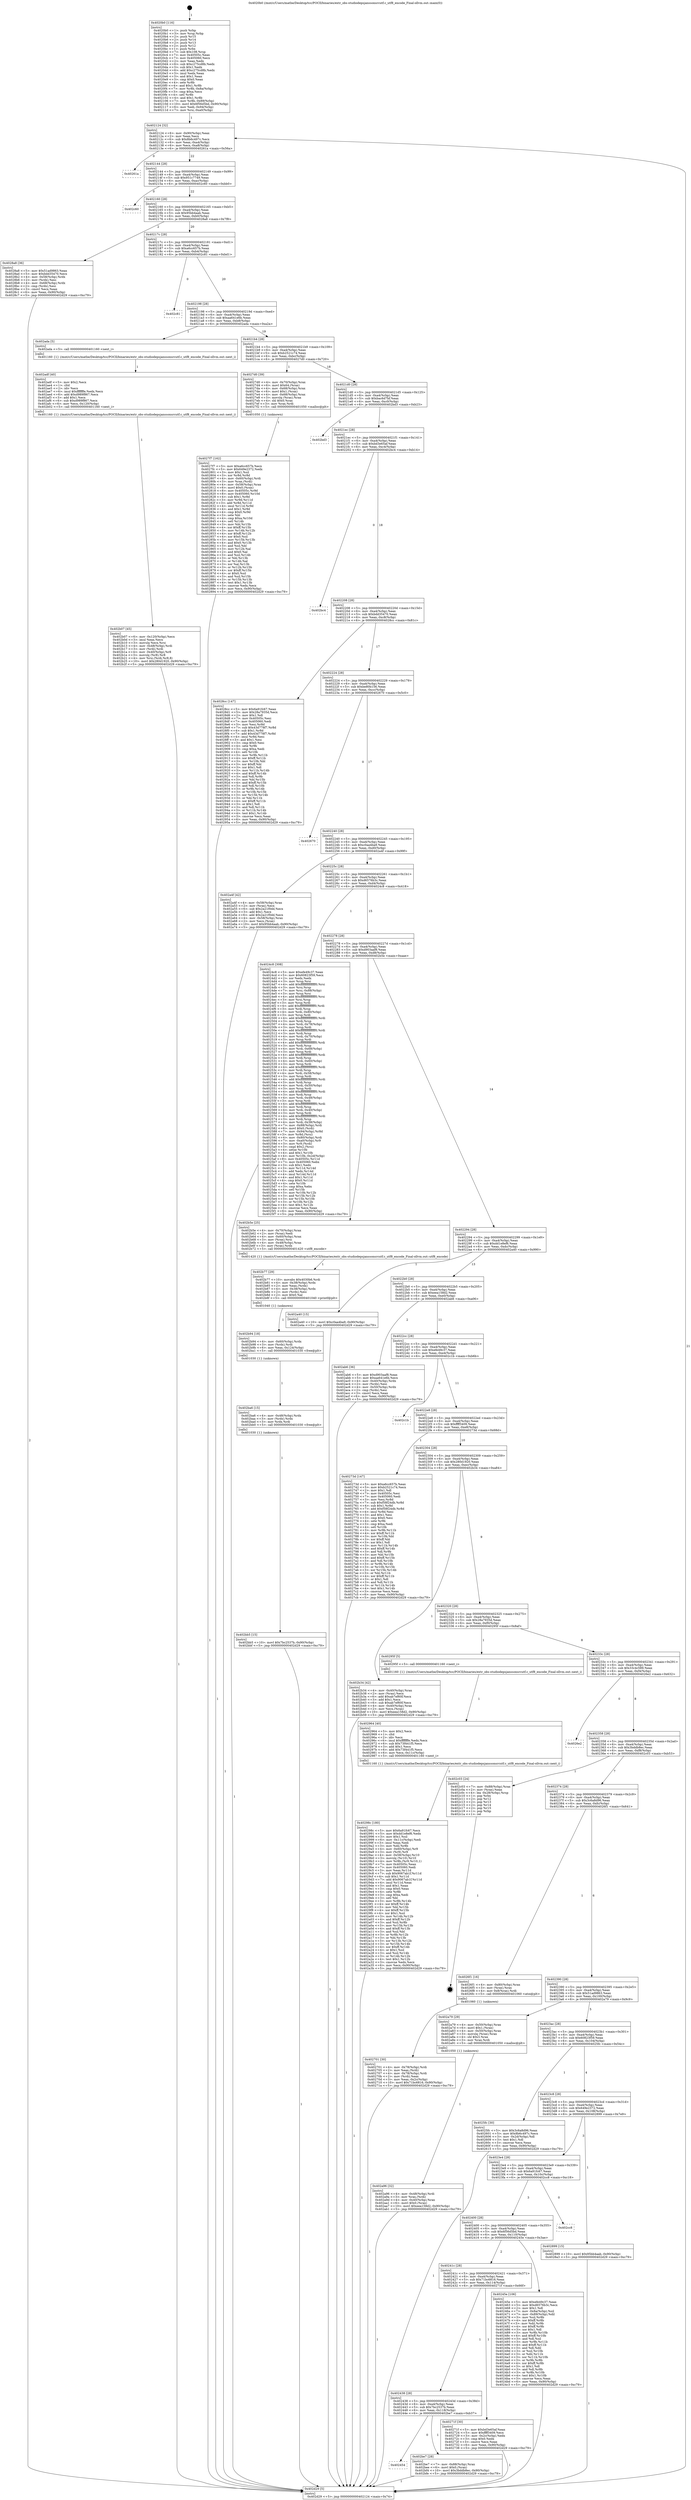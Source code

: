 digraph "0x4020b0" {
  label = "0x4020b0 (/mnt/c/Users/mathe/Desktop/tcc/POCII/binaries/extr_obs-studiodepsjanssonsrcutf.c_utf8_encode_Final-ollvm.out::main(0))"
  labelloc = "t"
  node[shape=record]

  Entry [label="",width=0.3,height=0.3,shape=circle,fillcolor=black,style=filled]
  "0x402124" [label="{
     0x402124 [32]\l
     | [instrs]\l
     &nbsp;&nbsp;0x402124 \<+6\>: mov -0x90(%rbp),%eax\l
     &nbsp;&nbsp;0x40212a \<+2\>: mov %eax,%ecx\l
     &nbsp;&nbsp;0x40212c \<+6\>: sub $0x8b6c497c,%ecx\l
     &nbsp;&nbsp;0x402132 \<+6\>: mov %eax,-0xa4(%rbp)\l
     &nbsp;&nbsp;0x402138 \<+6\>: mov %ecx,-0xa8(%rbp)\l
     &nbsp;&nbsp;0x40213e \<+6\>: je 000000000040261a \<main+0x56a\>\l
  }"]
  "0x40261a" [label="{
     0x40261a\l
  }", style=dashed]
  "0x402144" [label="{
     0x402144 [28]\l
     | [instrs]\l
     &nbsp;&nbsp;0x402144 \<+5\>: jmp 0000000000402149 \<main+0x99\>\l
     &nbsp;&nbsp;0x402149 \<+6\>: mov -0xa4(%rbp),%eax\l
     &nbsp;&nbsp;0x40214f \<+5\>: sub $0x951c7749,%eax\l
     &nbsp;&nbsp;0x402154 \<+6\>: mov %eax,-0xac(%rbp)\l
     &nbsp;&nbsp;0x40215a \<+6\>: je 0000000000402c60 \<main+0xbb0\>\l
  }"]
  Exit [label="",width=0.3,height=0.3,shape=circle,fillcolor=black,style=filled,peripheries=2]
  "0x402c60" [label="{
     0x402c60\l
  }", style=dashed]
  "0x402160" [label="{
     0x402160 [28]\l
     | [instrs]\l
     &nbsp;&nbsp;0x402160 \<+5\>: jmp 0000000000402165 \<main+0xb5\>\l
     &nbsp;&nbsp;0x402165 \<+6\>: mov -0xa4(%rbp),%eax\l
     &nbsp;&nbsp;0x40216b \<+5\>: sub $0x95bb4aab,%eax\l
     &nbsp;&nbsp;0x402170 \<+6\>: mov %eax,-0xb0(%rbp)\l
     &nbsp;&nbsp;0x402176 \<+6\>: je 00000000004028a8 \<main+0x7f8\>\l
  }"]
  "0x402454" [label="{
     0x402454\l
  }", style=dashed]
  "0x4028a8" [label="{
     0x4028a8 [36]\l
     | [instrs]\l
     &nbsp;&nbsp;0x4028a8 \<+5\>: mov $0x51ad9863,%eax\l
     &nbsp;&nbsp;0x4028ad \<+5\>: mov $0xbdd35470,%ecx\l
     &nbsp;&nbsp;0x4028b2 \<+4\>: mov -0x58(%rbp),%rdx\l
     &nbsp;&nbsp;0x4028b6 \<+2\>: mov (%rdx),%esi\l
     &nbsp;&nbsp;0x4028b8 \<+4\>: mov -0x68(%rbp),%rdx\l
     &nbsp;&nbsp;0x4028bc \<+2\>: cmp (%rdx),%esi\l
     &nbsp;&nbsp;0x4028be \<+3\>: cmovl %ecx,%eax\l
     &nbsp;&nbsp;0x4028c1 \<+6\>: mov %eax,-0x90(%rbp)\l
     &nbsp;&nbsp;0x4028c7 \<+5\>: jmp 0000000000402d29 \<main+0xc79\>\l
  }"]
  "0x40217c" [label="{
     0x40217c [28]\l
     | [instrs]\l
     &nbsp;&nbsp;0x40217c \<+5\>: jmp 0000000000402181 \<main+0xd1\>\l
     &nbsp;&nbsp;0x402181 \<+6\>: mov -0xa4(%rbp),%eax\l
     &nbsp;&nbsp;0x402187 \<+5\>: sub $0xa6cc657b,%eax\l
     &nbsp;&nbsp;0x40218c \<+6\>: mov %eax,-0xb4(%rbp)\l
     &nbsp;&nbsp;0x402192 \<+6\>: je 0000000000402c81 \<main+0xbd1\>\l
  }"]
  "0x402be7" [label="{
     0x402be7 [28]\l
     | [instrs]\l
     &nbsp;&nbsp;0x402be7 \<+7\>: mov -0x88(%rbp),%rax\l
     &nbsp;&nbsp;0x402bee \<+6\>: movl $0x0,(%rax)\l
     &nbsp;&nbsp;0x402bf4 \<+10\>: movl $0x3bddb8ec,-0x90(%rbp)\l
     &nbsp;&nbsp;0x402bfe \<+5\>: jmp 0000000000402d29 \<main+0xc79\>\l
  }"]
  "0x402c81" [label="{
     0x402c81\l
  }", style=dashed]
  "0x402198" [label="{
     0x402198 [28]\l
     | [instrs]\l
     &nbsp;&nbsp;0x402198 \<+5\>: jmp 000000000040219d \<main+0xed\>\l
     &nbsp;&nbsp;0x40219d \<+6\>: mov -0xa4(%rbp),%eax\l
     &nbsp;&nbsp;0x4021a3 \<+5\>: sub $0xaa641e6b,%eax\l
     &nbsp;&nbsp;0x4021a8 \<+6\>: mov %eax,-0xb8(%rbp)\l
     &nbsp;&nbsp;0x4021ae \<+6\>: je 0000000000402ada \<main+0xa2a\>\l
  }"]
  "0x402bb5" [label="{
     0x402bb5 [15]\l
     | [instrs]\l
     &nbsp;&nbsp;0x402bb5 \<+10\>: movl $0x7bc2537b,-0x90(%rbp)\l
     &nbsp;&nbsp;0x402bbf \<+5\>: jmp 0000000000402d29 \<main+0xc79\>\l
  }"]
  "0x402ada" [label="{
     0x402ada [5]\l
     | [instrs]\l
     &nbsp;&nbsp;0x402ada \<+5\>: call 0000000000401160 \<next_i\>\l
     | [calls]\l
     &nbsp;&nbsp;0x401160 \{1\} (/mnt/c/Users/mathe/Desktop/tcc/POCII/binaries/extr_obs-studiodepsjanssonsrcutf.c_utf8_encode_Final-ollvm.out::next_i)\l
  }"]
  "0x4021b4" [label="{
     0x4021b4 [28]\l
     | [instrs]\l
     &nbsp;&nbsp;0x4021b4 \<+5\>: jmp 00000000004021b9 \<main+0x109\>\l
     &nbsp;&nbsp;0x4021b9 \<+6\>: mov -0xa4(%rbp),%eax\l
     &nbsp;&nbsp;0x4021bf \<+5\>: sub $0xb2521c74,%eax\l
     &nbsp;&nbsp;0x4021c4 \<+6\>: mov %eax,-0xbc(%rbp)\l
     &nbsp;&nbsp;0x4021ca \<+6\>: je 00000000004027d0 \<main+0x720\>\l
  }"]
  "0x402ba6" [label="{
     0x402ba6 [15]\l
     | [instrs]\l
     &nbsp;&nbsp;0x402ba6 \<+4\>: mov -0x48(%rbp),%rdx\l
     &nbsp;&nbsp;0x402baa \<+3\>: mov (%rdx),%rdx\l
     &nbsp;&nbsp;0x402bad \<+3\>: mov %rdx,%rdi\l
     &nbsp;&nbsp;0x402bb0 \<+5\>: call 0000000000401030 \<free@plt\>\l
     | [calls]\l
     &nbsp;&nbsp;0x401030 \{1\} (unknown)\l
  }"]
  "0x4027d0" [label="{
     0x4027d0 [39]\l
     | [instrs]\l
     &nbsp;&nbsp;0x4027d0 \<+4\>: mov -0x70(%rbp),%rax\l
     &nbsp;&nbsp;0x4027d4 \<+6\>: movl $0x64,(%rax)\l
     &nbsp;&nbsp;0x4027da \<+4\>: mov -0x68(%rbp),%rax\l
     &nbsp;&nbsp;0x4027de \<+6\>: movl $0x1,(%rax)\l
     &nbsp;&nbsp;0x4027e4 \<+4\>: mov -0x68(%rbp),%rax\l
     &nbsp;&nbsp;0x4027e8 \<+3\>: movslq (%rax),%rax\l
     &nbsp;&nbsp;0x4027eb \<+4\>: shl $0x0,%rax\l
     &nbsp;&nbsp;0x4027ef \<+3\>: mov %rax,%rdi\l
     &nbsp;&nbsp;0x4027f2 \<+5\>: call 0000000000401050 \<malloc@plt\>\l
     | [calls]\l
     &nbsp;&nbsp;0x401050 \{1\} (unknown)\l
  }"]
  "0x4021d0" [label="{
     0x4021d0 [28]\l
     | [instrs]\l
     &nbsp;&nbsp;0x4021d0 \<+5\>: jmp 00000000004021d5 \<main+0x125\>\l
     &nbsp;&nbsp;0x4021d5 \<+6\>: mov -0xa4(%rbp),%eax\l
     &nbsp;&nbsp;0x4021db \<+5\>: sub $0xbac6d7bf,%eax\l
     &nbsp;&nbsp;0x4021e0 \<+6\>: mov %eax,-0xc0(%rbp)\l
     &nbsp;&nbsp;0x4021e6 \<+6\>: je 0000000000402bd3 \<main+0xb23\>\l
  }"]
  "0x402b94" [label="{
     0x402b94 [18]\l
     | [instrs]\l
     &nbsp;&nbsp;0x402b94 \<+4\>: mov -0x60(%rbp),%rdx\l
     &nbsp;&nbsp;0x402b98 \<+3\>: mov (%rdx),%rdi\l
     &nbsp;&nbsp;0x402b9b \<+6\>: mov %eax,-0x124(%rbp)\l
     &nbsp;&nbsp;0x402ba1 \<+5\>: call 0000000000401030 \<free@plt\>\l
     | [calls]\l
     &nbsp;&nbsp;0x401030 \{1\} (unknown)\l
  }"]
  "0x402bd3" [label="{
     0x402bd3\l
  }", style=dashed]
  "0x4021ec" [label="{
     0x4021ec [28]\l
     | [instrs]\l
     &nbsp;&nbsp;0x4021ec \<+5\>: jmp 00000000004021f1 \<main+0x141\>\l
     &nbsp;&nbsp;0x4021f1 \<+6\>: mov -0xa4(%rbp),%eax\l
     &nbsp;&nbsp;0x4021f7 \<+5\>: sub $0xbd3e65af,%eax\l
     &nbsp;&nbsp;0x4021fc \<+6\>: mov %eax,-0xc4(%rbp)\l
     &nbsp;&nbsp;0x402202 \<+6\>: je 0000000000402bc4 \<main+0xb14\>\l
  }"]
  "0x402b77" [label="{
     0x402b77 [29]\l
     | [instrs]\l
     &nbsp;&nbsp;0x402b77 \<+10\>: movabs $0x4030b6,%rdi\l
     &nbsp;&nbsp;0x402b81 \<+4\>: mov -0x38(%rbp),%rdx\l
     &nbsp;&nbsp;0x402b85 \<+2\>: mov %eax,(%rdx)\l
     &nbsp;&nbsp;0x402b87 \<+4\>: mov -0x38(%rbp),%rdx\l
     &nbsp;&nbsp;0x402b8b \<+2\>: mov (%rdx),%esi\l
     &nbsp;&nbsp;0x402b8d \<+2\>: mov $0x0,%al\l
     &nbsp;&nbsp;0x402b8f \<+5\>: call 0000000000401040 \<printf@plt\>\l
     | [calls]\l
     &nbsp;&nbsp;0x401040 \{1\} (unknown)\l
  }"]
  "0x402bc4" [label="{
     0x402bc4\l
  }", style=dashed]
  "0x402208" [label="{
     0x402208 [28]\l
     | [instrs]\l
     &nbsp;&nbsp;0x402208 \<+5\>: jmp 000000000040220d \<main+0x15d\>\l
     &nbsp;&nbsp;0x40220d \<+6\>: mov -0xa4(%rbp),%eax\l
     &nbsp;&nbsp;0x402213 \<+5\>: sub $0xbdd35470,%eax\l
     &nbsp;&nbsp;0x402218 \<+6\>: mov %eax,-0xc8(%rbp)\l
     &nbsp;&nbsp;0x40221e \<+6\>: je 00000000004028cc \<main+0x81c\>\l
  }"]
  "0x402b07" [label="{
     0x402b07 [45]\l
     | [instrs]\l
     &nbsp;&nbsp;0x402b07 \<+6\>: mov -0x120(%rbp),%ecx\l
     &nbsp;&nbsp;0x402b0d \<+3\>: imul %eax,%ecx\l
     &nbsp;&nbsp;0x402b10 \<+3\>: movslq %ecx,%rsi\l
     &nbsp;&nbsp;0x402b13 \<+4\>: mov -0x48(%rbp),%rdi\l
     &nbsp;&nbsp;0x402b17 \<+3\>: mov (%rdi),%rdi\l
     &nbsp;&nbsp;0x402b1a \<+4\>: mov -0x40(%rbp),%r8\l
     &nbsp;&nbsp;0x402b1e \<+3\>: movslq (%r8),%r8\l
     &nbsp;&nbsp;0x402b21 \<+4\>: mov %rsi,(%rdi,%r8,8)\l
     &nbsp;&nbsp;0x402b25 \<+10\>: movl $0x280d1920,-0x90(%rbp)\l
     &nbsp;&nbsp;0x402b2f \<+5\>: jmp 0000000000402d29 \<main+0xc79\>\l
  }"]
  "0x4028cc" [label="{
     0x4028cc [147]\l
     | [instrs]\l
     &nbsp;&nbsp;0x4028cc \<+5\>: mov $0x6a91fc67,%eax\l
     &nbsp;&nbsp;0x4028d1 \<+5\>: mov $0x28a7935d,%ecx\l
     &nbsp;&nbsp;0x4028d6 \<+2\>: mov $0x1,%dl\l
     &nbsp;&nbsp;0x4028d8 \<+7\>: mov 0x40505c,%esi\l
     &nbsp;&nbsp;0x4028df \<+7\>: mov 0x405060,%edi\l
     &nbsp;&nbsp;0x4028e6 \<+3\>: mov %esi,%r8d\l
     &nbsp;&nbsp;0x4028e9 \<+7\>: sub $0x43d778f7,%r8d\l
     &nbsp;&nbsp;0x4028f0 \<+4\>: sub $0x1,%r8d\l
     &nbsp;&nbsp;0x4028f4 \<+7\>: add $0x43d778f7,%r8d\l
     &nbsp;&nbsp;0x4028fb \<+4\>: imul %r8d,%esi\l
     &nbsp;&nbsp;0x4028ff \<+3\>: and $0x1,%esi\l
     &nbsp;&nbsp;0x402902 \<+3\>: cmp $0x0,%esi\l
     &nbsp;&nbsp;0x402905 \<+4\>: sete %r9b\l
     &nbsp;&nbsp;0x402909 \<+3\>: cmp $0xa,%edi\l
     &nbsp;&nbsp;0x40290c \<+4\>: setl %r10b\l
     &nbsp;&nbsp;0x402910 \<+3\>: mov %r9b,%r11b\l
     &nbsp;&nbsp;0x402913 \<+4\>: xor $0xff,%r11b\l
     &nbsp;&nbsp;0x402917 \<+3\>: mov %r10b,%bl\l
     &nbsp;&nbsp;0x40291a \<+3\>: xor $0xff,%bl\l
     &nbsp;&nbsp;0x40291d \<+3\>: xor $0x1,%dl\l
     &nbsp;&nbsp;0x402920 \<+3\>: mov %r11b,%r14b\l
     &nbsp;&nbsp;0x402923 \<+4\>: and $0xff,%r14b\l
     &nbsp;&nbsp;0x402927 \<+3\>: and %dl,%r9b\l
     &nbsp;&nbsp;0x40292a \<+3\>: mov %bl,%r15b\l
     &nbsp;&nbsp;0x40292d \<+4\>: and $0xff,%r15b\l
     &nbsp;&nbsp;0x402931 \<+3\>: and %dl,%r10b\l
     &nbsp;&nbsp;0x402934 \<+3\>: or %r9b,%r14b\l
     &nbsp;&nbsp;0x402937 \<+3\>: or %r10b,%r15b\l
     &nbsp;&nbsp;0x40293a \<+3\>: xor %r15b,%r14b\l
     &nbsp;&nbsp;0x40293d \<+3\>: or %bl,%r11b\l
     &nbsp;&nbsp;0x402940 \<+4\>: xor $0xff,%r11b\l
     &nbsp;&nbsp;0x402944 \<+3\>: or $0x1,%dl\l
     &nbsp;&nbsp;0x402947 \<+3\>: and %dl,%r11b\l
     &nbsp;&nbsp;0x40294a \<+3\>: or %r11b,%r14b\l
     &nbsp;&nbsp;0x40294d \<+4\>: test $0x1,%r14b\l
     &nbsp;&nbsp;0x402951 \<+3\>: cmovne %ecx,%eax\l
     &nbsp;&nbsp;0x402954 \<+6\>: mov %eax,-0x90(%rbp)\l
     &nbsp;&nbsp;0x40295a \<+5\>: jmp 0000000000402d29 \<main+0xc79\>\l
  }"]
  "0x402224" [label="{
     0x402224 [28]\l
     | [instrs]\l
     &nbsp;&nbsp;0x402224 \<+5\>: jmp 0000000000402229 \<main+0x179\>\l
     &nbsp;&nbsp;0x402229 \<+6\>: mov -0xa4(%rbp),%eax\l
     &nbsp;&nbsp;0x40222f \<+5\>: sub $0xbe80b156,%eax\l
     &nbsp;&nbsp;0x402234 \<+6\>: mov %eax,-0xcc(%rbp)\l
     &nbsp;&nbsp;0x40223a \<+6\>: je 0000000000402670 \<main+0x5c0\>\l
  }"]
  "0x402adf" [label="{
     0x402adf [40]\l
     | [instrs]\l
     &nbsp;&nbsp;0x402adf \<+5\>: mov $0x2,%ecx\l
     &nbsp;&nbsp;0x402ae4 \<+1\>: cltd\l
     &nbsp;&nbsp;0x402ae5 \<+2\>: idiv %ecx\l
     &nbsp;&nbsp;0x402ae7 \<+6\>: imul $0xfffffffe,%edx,%ecx\l
     &nbsp;&nbsp;0x402aed \<+6\>: add $0xd989f867,%ecx\l
     &nbsp;&nbsp;0x402af3 \<+3\>: add $0x1,%ecx\l
     &nbsp;&nbsp;0x402af6 \<+6\>: sub $0xd989f867,%ecx\l
     &nbsp;&nbsp;0x402afc \<+6\>: mov %ecx,-0x120(%rbp)\l
     &nbsp;&nbsp;0x402b02 \<+5\>: call 0000000000401160 \<next_i\>\l
     | [calls]\l
     &nbsp;&nbsp;0x401160 \{1\} (/mnt/c/Users/mathe/Desktop/tcc/POCII/binaries/extr_obs-studiodepsjanssonsrcutf.c_utf8_encode_Final-ollvm.out::next_i)\l
  }"]
  "0x402670" [label="{
     0x402670\l
  }", style=dashed]
  "0x402240" [label="{
     0x402240 [28]\l
     | [instrs]\l
     &nbsp;&nbsp;0x402240 \<+5\>: jmp 0000000000402245 \<main+0x195\>\l
     &nbsp;&nbsp;0x402245 \<+6\>: mov -0xa4(%rbp),%eax\l
     &nbsp;&nbsp;0x40224b \<+5\>: sub $0xc0aa4ba9,%eax\l
     &nbsp;&nbsp;0x402250 \<+6\>: mov %eax,-0xd0(%rbp)\l
     &nbsp;&nbsp;0x402256 \<+6\>: je 0000000000402a4f \<main+0x99f\>\l
  }"]
  "0x402a96" [label="{
     0x402a96 [32]\l
     | [instrs]\l
     &nbsp;&nbsp;0x402a96 \<+4\>: mov -0x48(%rbp),%rdi\l
     &nbsp;&nbsp;0x402a9a \<+3\>: mov %rax,(%rdi)\l
     &nbsp;&nbsp;0x402a9d \<+4\>: mov -0x40(%rbp),%rax\l
     &nbsp;&nbsp;0x402aa1 \<+6\>: movl $0x0,(%rax)\l
     &nbsp;&nbsp;0x402aa7 \<+10\>: movl $0xeea158d2,-0x90(%rbp)\l
     &nbsp;&nbsp;0x402ab1 \<+5\>: jmp 0000000000402d29 \<main+0xc79\>\l
  }"]
  "0x402a4f" [label="{
     0x402a4f [42]\l
     | [instrs]\l
     &nbsp;&nbsp;0x402a4f \<+4\>: mov -0x58(%rbp),%rax\l
     &nbsp;&nbsp;0x402a53 \<+2\>: mov (%rax),%ecx\l
     &nbsp;&nbsp;0x402a55 \<+6\>: sub $0x2a21f0dd,%ecx\l
     &nbsp;&nbsp;0x402a5b \<+3\>: add $0x1,%ecx\l
     &nbsp;&nbsp;0x402a5e \<+6\>: add $0x2a21f0dd,%ecx\l
     &nbsp;&nbsp;0x402a64 \<+4\>: mov -0x58(%rbp),%rax\l
     &nbsp;&nbsp;0x402a68 \<+2\>: mov %ecx,(%rax)\l
     &nbsp;&nbsp;0x402a6a \<+10\>: movl $0x95bb4aab,-0x90(%rbp)\l
     &nbsp;&nbsp;0x402a74 \<+5\>: jmp 0000000000402d29 \<main+0xc79\>\l
  }"]
  "0x40225c" [label="{
     0x40225c [28]\l
     | [instrs]\l
     &nbsp;&nbsp;0x40225c \<+5\>: jmp 0000000000402261 \<main+0x1b1\>\l
     &nbsp;&nbsp;0x402261 \<+6\>: mov -0xa4(%rbp),%eax\l
     &nbsp;&nbsp;0x402267 \<+5\>: sub $0xd6576b3c,%eax\l
     &nbsp;&nbsp;0x40226c \<+6\>: mov %eax,-0xd4(%rbp)\l
     &nbsp;&nbsp;0x402272 \<+6\>: je 00000000004024c8 \<main+0x418\>\l
  }"]
  "0x40298c" [label="{
     0x40298c [180]\l
     | [instrs]\l
     &nbsp;&nbsp;0x40298c \<+5\>: mov $0x6a91fc67,%ecx\l
     &nbsp;&nbsp;0x402991 \<+5\>: mov $0xdd1e8ef6,%edx\l
     &nbsp;&nbsp;0x402996 \<+3\>: mov $0x1,%sil\l
     &nbsp;&nbsp;0x402999 \<+6\>: mov -0x11c(%rbp),%edi\l
     &nbsp;&nbsp;0x40299f \<+3\>: imul %eax,%edi\l
     &nbsp;&nbsp;0x4029a2 \<+3\>: mov %dil,%r8b\l
     &nbsp;&nbsp;0x4029a5 \<+4\>: mov -0x60(%rbp),%r9\l
     &nbsp;&nbsp;0x4029a9 \<+3\>: mov (%r9),%r9\l
     &nbsp;&nbsp;0x4029ac \<+4\>: mov -0x58(%rbp),%r10\l
     &nbsp;&nbsp;0x4029b0 \<+3\>: movslq (%r10),%r10\l
     &nbsp;&nbsp;0x4029b3 \<+4\>: mov %r8b,(%r9,%r10,1)\l
     &nbsp;&nbsp;0x4029b7 \<+7\>: mov 0x40505c,%eax\l
     &nbsp;&nbsp;0x4029be \<+7\>: mov 0x405060,%edi\l
     &nbsp;&nbsp;0x4029c5 \<+3\>: mov %eax,%r11d\l
     &nbsp;&nbsp;0x4029c8 \<+7\>: sub $0x9067ab1f,%r11d\l
     &nbsp;&nbsp;0x4029cf \<+4\>: sub $0x1,%r11d\l
     &nbsp;&nbsp;0x4029d3 \<+7\>: add $0x9067ab1f,%r11d\l
     &nbsp;&nbsp;0x4029da \<+4\>: imul %r11d,%eax\l
     &nbsp;&nbsp;0x4029de \<+3\>: and $0x1,%eax\l
     &nbsp;&nbsp;0x4029e1 \<+3\>: cmp $0x0,%eax\l
     &nbsp;&nbsp;0x4029e4 \<+4\>: sete %r8b\l
     &nbsp;&nbsp;0x4029e8 \<+3\>: cmp $0xa,%edi\l
     &nbsp;&nbsp;0x4029eb \<+3\>: setl %bl\l
     &nbsp;&nbsp;0x4029ee \<+3\>: mov %r8b,%r14b\l
     &nbsp;&nbsp;0x4029f1 \<+4\>: xor $0xff,%r14b\l
     &nbsp;&nbsp;0x4029f5 \<+3\>: mov %bl,%r15b\l
     &nbsp;&nbsp;0x4029f8 \<+4\>: xor $0xff,%r15b\l
     &nbsp;&nbsp;0x4029fc \<+4\>: xor $0x1,%sil\l
     &nbsp;&nbsp;0x402a00 \<+3\>: mov %r14b,%r12b\l
     &nbsp;&nbsp;0x402a03 \<+4\>: and $0xff,%r12b\l
     &nbsp;&nbsp;0x402a07 \<+3\>: and %sil,%r8b\l
     &nbsp;&nbsp;0x402a0a \<+3\>: mov %r15b,%r13b\l
     &nbsp;&nbsp;0x402a0d \<+4\>: and $0xff,%r13b\l
     &nbsp;&nbsp;0x402a11 \<+3\>: and %sil,%bl\l
     &nbsp;&nbsp;0x402a14 \<+3\>: or %r8b,%r12b\l
     &nbsp;&nbsp;0x402a17 \<+3\>: or %bl,%r13b\l
     &nbsp;&nbsp;0x402a1a \<+3\>: xor %r13b,%r12b\l
     &nbsp;&nbsp;0x402a1d \<+3\>: or %r15b,%r14b\l
     &nbsp;&nbsp;0x402a20 \<+4\>: xor $0xff,%r14b\l
     &nbsp;&nbsp;0x402a24 \<+4\>: or $0x1,%sil\l
     &nbsp;&nbsp;0x402a28 \<+3\>: and %sil,%r14b\l
     &nbsp;&nbsp;0x402a2b \<+3\>: or %r14b,%r12b\l
     &nbsp;&nbsp;0x402a2e \<+4\>: test $0x1,%r12b\l
     &nbsp;&nbsp;0x402a32 \<+3\>: cmovne %edx,%ecx\l
     &nbsp;&nbsp;0x402a35 \<+6\>: mov %ecx,-0x90(%rbp)\l
     &nbsp;&nbsp;0x402a3b \<+5\>: jmp 0000000000402d29 \<main+0xc79\>\l
  }"]
  "0x4024c8" [label="{
     0x4024c8 [308]\l
     | [instrs]\l
     &nbsp;&nbsp;0x4024c8 \<+5\>: mov $0xefe49c37,%eax\l
     &nbsp;&nbsp;0x4024cd \<+5\>: mov $0x60823f59,%ecx\l
     &nbsp;&nbsp;0x4024d2 \<+2\>: xor %edx,%edx\l
     &nbsp;&nbsp;0x4024d4 \<+3\>: mov %rsp,%rsi\l
     &nbsp;&nbsp;0x4024d7 \<+4\>: add $0xfffffffffffffff0,%rsi\l
     &nbsp;&nbsp;0x4024db \<+3\>: mov %rsi,%rsp\l
     &nbsp;&nbsp;0x4024de \<+7\>: mov %rsi,-0x88(%rbp)\l
     &nbsp;&nbsp;0x4024e5 \<+3\>: mov %rsp,%rsi\l
     &nbsp;&nbsp;0x4024e8 \<+4\>: add $0xfffffffffffffff0,%rsi\l
     &nbsp;&nbsp;0x4024ec \<+3\>: mov %rsi,%rsp\l
     &nbsp;&nbsp;0x4024ef \<+3\>: mov %rsp,%rdi\l
     &nbsp;&nbsp;0x4024f2 \<+4\>: add $0xfffffffffffffff0,%rdi\l
     &nbsp;&nbsp;0x4024f6 \<+3\>: mov %rdi,%rsp\l
     &nbsp;&nbsp;0x4024f9 \<+4\>: mov %rdi,-0x80(%rbp)\l
     &nbsp;&nbsp;0x4024fd \<+3\>: mov %rsp,%rdi\l
     &nbsp;&nbsp;0x402500 \<+4\>: add $0xfffffffffffffff0,%rdi\l
     &nbsp;&nbsp;0x402504 \<+3\>: mov %rdi,%rsp\l
     &nbsp;&nbsp;0x402507 \<+4\>: mov %rdi,-0x78(%rbp)\l
     &nbsp;&nbsp;0x40250b \<+3\>: mov %rsp,%rdi\l
     &nbsp;&nbsp;0x40250e \<+4\>: add $0xfffffffffffffff0,%rdi\l
     &nbsp;&nbsp;0x402512 \<+3\>: mov %rdi,%rsp\l
     &nbsp;&nbsp;0x402515 \<+4\>: mov %rdi,-0x70(%rbp)\l
     &nbsp;&nbsp;0x402519 \<+3\>: mov %rsp,%rdi\l
     &nbsp;&nbsp;0x40251c \<+4\>: add $0xfffffffffffffff0,%rdi\l
     &nbsp;&nbsp;0x402520 \<+3\>: mov %rdi,%rsp\l
     &nbsp;&nbsp;0x402523 \<+4\>: mov %rdi,-0x68(%rbp)\l
     &nbsp;&nbsp;0x402527 \<+3\>: mov %rsp,%rdi\l
     &nbsp;&nbsp;0x40252a \<+4\>: add $0xfffffffffffffff0,%rdi\l
     &nbsp;&nbsp;0x40252e \<+3\>: mov %rdi,%rsp\l
     &nbsp;&nbsp;0x402531 \<+4\>: mov %rdi,-0x60(%rbp)\l
     &nbsp;&nbsp;0x402535 \<+3\>: mov %rsp,%rdi\l
     &nbsp;&nbsp;0x402538 \<+4\>: add $0xfffffffffffffff0,%rdi\l
     &nbsp;&nbsp;0x40253c \<+3\>: mov %rdi,%rsp\l
     &nbsp;&nbsp;0x40253f \<+4\>: mov %rdi,-0x58(%rbp)\l
     &nbsp;&nbsp;0x402543 \<+3\>: mov %rsp,%rdi\l
     &nbsp;&nbsp;0x402546 \<+4\>: add $0xfffffffffffffff0,%rdi\l
     &nbsp;&nbsp;0x40254a \<+3\>: mov %rdi,%rsp\l
     &nbsp;&nbsp;0x40254d \<+4\>: mov %rdi,-0x50(%rbp)\l
     &nbsp;&nbsp;0x402551 \<+3\>: mov %rsp,%rdi\l
     &nbsp;&nbsp;0x402554 \<+4\>: add $0xfffffffffffffff0,%rdi\l
     &nbsp;&nbsp;0x402558 \<+3\>: mov %rdi,%rsp\l
     &nbsp;&nbsp;0x40255b \<+4\>: mov %rdi,-0x48(%rbp)\l
     &nbsp;&nbsp;0x40255f \<+3\>: mov %rsp,%rdi\l
     &nbsp;&nbsp;0x402562 \<+4\>: add $0xfffffffffffffff0,%rdi\l
     &nbsp;&nbsp;0x402566 \<+3\>: mov %rdi,%rsp\l
     &nbsp;&nbsp;0x402569 \<+4\>: mov %rdi,-0x40(%rbp)\l
     &nbsp;&nbsp;0x40256d \<+3\>: mov %rsp,%rdi\l
     &nbsp;&nbsp;0x402570 \<+4\>: add $0xfffffffffffffff0,%rdi\l
     &nbsp;&nbsp;0x402574 \<+3\>: mov %rdi,%rsp\l
     &nbsp;&nbsp;0x402577 \<+4\>: mov %rdi,-0x38(%rbp)\l
     &nbsp;&nbsp;0x40257b \<+7\>: mov -0x88(%rbp),%rdi\l
     &nbsp;&nbsp;0x402582 \<+6\>: movl $0x0,(%rdi)\l
     &nbsp;&nbsp;0x402588 \<+7\>: mov -0x94(%rbp),%r8d\l
     &nbsp;&nbsp;0x40258f \<+3\>: mov %r8d,(%rsi)\l
     &nbsp;&nbsp;0x402592 \<+4\>: mov -0x80(%rbp),%rdi\l
     &nbsp;&nbsp;0x402596 \<+7\>: mov -0xa0(%rbp),%r9\l
     &nbsp;&nbsp;0x40259d \<+3\>: mov %r9,(%rdi)\l
     &nbsp;&nbsp;0x4025a0 \<+3\>: cmpl $0x2,(%rsi)\l
     &nbsp;&nbsp;0x4025a3 \<+4\>: setne %r10b\l
     &nbsp;&nbsp;0x4025a7 \<+4\>: and $0x1,%r10b\l
     &nbsp;&nbsp;0x4025ab \<+4\>: mov %r10b,-0x2d(%rbp)\l
     &nbsp;&nbsp;0x4025af \<+8\>: mov 0x40505c,%r11d\l
     &nbsp;&nbsp;0x4025b7 \<+7\>: mov 0x405060,%ebx\l
     &nbsp;&nbsp;0x4025be \<+3\>: sub $0x1,%edx\l
     &nbsp;&nbsp;0x4025c1 \<+3\>: mov %r11d,%r14d\l
     &nbsp;&nbsp;0x4025c4 \<+3\>: add %edx,%r14d\l
     &nbsp;&nbsp;0x4025c7 \<+4\>: imul %r14d,%r11d\l
     &nbsp;&nbsp;0x4025cb \<+4\>: and $0x1,%r11d\l
     &nbsp;&nbsp;0x4025cf \<+4\>: cmp $0x0,%r11d\l
     &nbsp;&nbsp;0x4025d3 \<+4\>: sete %r10b\l
     &nbsp;&nbsp;0x4025d7 \<+3\>: cmp $0xa,%ebx\l
     &nbsp;&nbsp;0x4025da \<+4\>: setl %r15b\l
     &nbsp;&nbsp;0x4025de \<+3\>: mov %r10b,%r12b\l
     &nbsp;&nbsp;0x4025e1 \<+3\>: and %r15b,%r12b\l
     &nbsp;&nbsp;0x4025e4 \<+3\>: xor %r15b,%r10b\l
     &nbsp;&nbsp;0x4025e7 \<+3\>: or %r10b,%r12b\l
     &nbsp;&nbsp;0x4025ea \<+4\>: test $0x1,%r12b\l
     &nbsp;&nbsp;0x4025ee \<+3\>: cmovne %ecx,%eax\l
     &nbsp;&nbsp;0x4025f1 \<+6\>: mov %eax,-0x90(%rbp)\l
     &nbsp;&nbsp;0x4025f7 \<+5\>: jmp 0000000000402d29 \<main+0xc79\>\l
  }"]
  "0x402278" [label="{
     0x402278 [28]\l
     | [instrs]\l
     &nbsp;&nbsp;0x402278 \<+5\>: jmp 000000000040227d \<main+0x1cd\>\l
     &nbsp;&nbsp;0x40227d \<+6\>: mov -0xa4(%rbp),%eax\l
     &nbsp;&nbsp;0x402283 \<+5\>: sub $0xd903aaf8,%eax\l
     &nbsp;&nbsp;0x402288 \<+6\>: mov %eax,-0xd8(%rbp)\l
     &nbsp;&nbsp;0x40228e \<+6\>: je 0000000000402b5e \<main+0xaae\>\l
  }"]
  "0x402964" [label="{
     0x402964 [40]\l
     | [instrs]\l
     &nbsp;&nbsp;0x402964 \<+5\>: mov $0x2,%ecx\l
     &nbsp;&nbsp;0x402969 \<+1\>: cltd\l
     &nbsp;&nbsp;0x40296a \<+2\>: idiv %ecx\l
     &nbsp;&nbsp;0x40296c \<+6\>: imul $0xfffffffe,%edx,%ecx\l
     &nbsp;&nbsp;0x402972 \<+6\>: sub $0x73f441f5,%ecx\l
     &nbsp;&nbsp;0x402978 \<+3\>: add $0x1,%ecx\l
     &nbsp;&nbsp;0x40297b \<+6\>: add $0x73f441f5,%ecx\l
     &nbsp;&nbsp;0x402981 \<+6\>: mov %ecx,-0x11c(%rbp)\l
     &nbsp;&nbsp;0x402987 \<+5\>: call 0000000000401160 \<next_i\>\l
     | [calls]\l
     &nbsp;&nbsp;0x401160 \{1\} (/mnt/c/Users/mathe/Desktop/tcc/POCII/binaries/extr_obs-studiodepsjanssonsrcutf.c_utf8_encode_Final-ollvm.out::next_i)\l
  }"]
  "0x402b5e" [label="{
     0x402b5e [25]\l
     | [instrs]\l
     &nbsp;&nbsp;0x402b5e \<+4\>: mov -0x70(%rbp),%rax\l
     &nbsp;&nbsp;0x402b62 \<+2\>: mov (%rax),%edi\l
     &nbsp;&nbsp;0x402b64 \<+4\>: mov -0x60(%rbp),%rax\l
     &nbsp;&nbsp;0x402b68 \<+3\>: mov (%rax),%rsi\l
     &nbsp;&nbsp;0x402b6b \<+4\>: mov -0x48(%rbp),%rax\l
     &nbsp;&nbsp;0x402b6f \<+3\>: mov (%rax),%rdx\l
     &nbsp;&nbsp;0x402b72 \<+5\>: call 0000000000401420 \<utf8_encode\>\l
     | [calls]\l
     &nbsp;&nbsp;0x401420 \{1\} (/mnt/c/Users/mathe/Desktop/tcc/POCII/binaries/extr_obs-studiodepsjanssonsrcutf.c_utf8_encode_Final-ollvm.out::utf8_encode)\l
  }"]
  "0x402294" [label="{
     0x402294 [28]\l
     | [instrs]\l
     &nbsp;&nbsp;0x402294 \<+5\>: jmp 0000000000402299 \<main+0x1e9\>\l
     &nbsp;&nbsp;0x402299 \<+6\>: mov -0xa4(%rbp),%eax\l
     &nbsp;&nbsp;0x40229f \<+5\>: sub $0xdd1e8ef6,%eax\l
     &nbsp;&nbsp;0x4022a4 \<+6\>: mov %eax,-0xdc(%rbp)\l
     &nbsp;&nbsp;0x4022aa \<+6\>: je 0000000000402a40 \<main+0x990\>\l
  }"]
  "0x4027f7" [label="{
     0x4027f7 [162]\l
     | [instrs]\l
     &nbsp;&nbsp;0x4027f7 \<+5\>: mov $0xa6cc657b,%ecx\l
     &nbsp;&nbsp;0x4027fc \<+5\>: mov $0x649e2372,%edx\l
     &nbsp;&nbsp;0x402801 \<+3\>: mov $0x1,%sil\l
     &nbsp;&nbsp;0x402804 \<+3\>: xor %r8d,%r8d\l
     &nbsp;&nbsp;0x402807 \<+4\>: mov -0x60(%rbp),%rdi\l
     &nbsp;&nbsp;0x40280b \<+3\>: mov %rax,(%rdi)\l
     &nbsp;&nbsp;0x40280e \<+4\>: mov -0x58(%rbp),%rax\l
     &nbsp;&nbsp;0x402812 \<+6\>: movl $0x0,(%rax)\l
     &nbsp;&nbsp;0x402818 \<+8\>: mov 0x40505c,%r9d\l
     &nbsp;&nbsp;0x402820 \<+8\>: mov 0x405060,%r10d\l
     &nbsp;&nbsp;0x402828 \<+4\>: sub $0x1,%r8d\l
     &nbsp;&nbsp;0x40282c \<+3\>: mov %r9d,%r11d\l
     &nbsp;&nbsp;0x40282f \<+3\>: add %r8d,%r11d\l
     &nbsp;&nbsp;0x402832 \<+4\>: imul %r11d,%r9d\l
     &nbsp;&nbsp;0x402836 \<+4\>: and $0x1,%r9d\l
     &nbsp;&nbsp;0x40283a \<+4\>: cmp $0x0,%r9d\l
     &nbsp;&nbsp;0x40283e \<+3\>: sete %bl\l
     &nbsp;&nbsp;0x402841 \<+4\>: cmp $0xa,%r10d\l
     &nbsp;&nbsp;0x402845 \<+4\>: setl %r14b\l
     &nbsp;&nbsp;0x402849 \<+3\>: mov %bl,%r15b\l
     &nbsp;&nbsp;0x40284c \<+4\>: xor $0xff,%r15b\l
     &nbsp;&nbsp;0x402850 \<+3\>: mov %r14b,%r12b\l
     &nbsp;&nbsp;0x402853 \<+4\>: xor $0xff,%r12b\l
     &nbsp;&nbsp;0x402857 \<+4\>: xor $0x0,%sil\l
     &nbsp;&nbsp;0x40285b \<+3\>: mov %r15b,%r13b\l
     &nbsp;&nbsp;0x40285e \<+4\>: and $0x0,%r13b\l
     &nbsp;&nbsp;0x402862 \<+3\>: and %sil,%bl\l
     &nbsp;&nbsp;0x402865 \<+3\>: mov %r12b,%al\l
     &nbsp;&nbsp;0x402868 \<+2\>: and $0x0,%al\l
     &nbsp;&nbsp;0x40286a \<+3\>: and %sil,%r14b\l
     &nbsp;&nbsp;0x40286d \<+3\>: or %bl,%r13b\l
     &nbsp;&nbsp;0x402870 \<+3\>: or %r14b,%al\l
     &nbsp;&nbsp;0x402873 \<+3\>: xor %al,%r13b\l
     &nbsp;&nbsp;0x402876 \<+3\>: or %r12b,%r15b\l
     &nbsp;&nbsp;0x402879 \<+4\>: xor $0xff,%r15b\l
     &nbsp;&nbsp;0x40287d \<+4\>: or $0x0,%sil\l
     &nbsp;&nbsp;0x402881 \<+3\>: and %sil,%r15b\l
     &nbsp;&nbsp;0x402884 \<+3\>: or %r15b,%r13b\l
     &nbsp;&nbsp;0x402887 \<+4\>: test $0x1,%r13b\l
     &nbsp;&nbsp;0x40288b \<+3\>: cmovne %edx,%ecx\l
     &nbsp;&nbsp;0x40288e \<+6\>: mov %ecx,-0x90(%rbp)\l
     &nbsp;&nbsp;0x402894 \<+5\>: jmp 0000000000402d29 \<main+0xc79\>\l
  }"]
  "0x402a40" [label="{
     0x402a40 [15]\l
     | [instrs]\l
     &nbsp;&nbsp;0x402a40 \<+10\>: movl $0xc0aa4ba9,-0x90(%rbp)\l
     &nbsp;&nbsp;0x402a4a \<+5\>: jmp 0000000000402d29 \<main+0xc79\>\l
  }"]
  "0x4022b0" [label="{
     0x4022b0 [28]\l
     | [instrs]\l
     &nbsp;&nbsp;0x4022b0 \<+5\>: jmp 00000000004022b5 \<main+0x205\>\l
     &nbsp;&nbsp;0x4022b5 \<+6\>: mov -0xa4(%rbp),%eax\l
     &nbsp;&nbsp;0x4022bb \<+5\>: sub $0xeea158d2,%eax\l
     &nbsp;&nbsp;0x4022c0 \<+6\>: mov %eax,-0xe0(%rbp)\l
     &nbsp;&nbsp;0x4022c6 \<+6\>: je 0000000000402ab6 \<main+0xa06\>\l
  }"]
  "0x402438" [label="{
     0x402438 [28]\l
     | [instrs]\l
     &nbsp;&nbsp;0x402438 \<+5\>: jmp 000000000040243d \<main+0x38d\>\l
     &nbsp;&nbsp;0x40243d \<+6\>: mov -0xa4(%rbp),%eax\l
     &nbsp;&nbsp;0x402443 \<+5\>: sub $0x7bc2537b,%eax\l
     &nbsp;&nbsp;0x402448 \<+6\>: mov %eax,-0x118(%rbp)\l
     &nbsp;&nbsp;0x40244e \<+6\>: je 0000000000402be7 \<main+0xb37\>\l
  }"]
  "0x402ab6" [label="{
     0x402ab6 [36]\l
     | [instrs]\l
     &nbsp;&nbsp;0x402ab6 \<+5\>: mov $0xd903aaf8,%eax\l
     &nbsp;&nbsp;0x402abb \<+5\>: mov $0xaa641e6b,%ecx\l
     &nbsp;&nbsp;0x402ac0 \<+4\>: mov -0x40(%rbp),%rdx\l
     &nbsp;&nbsp;0x402ac4 \<+2\>: mov (%rdx),%esi\l
     &nbsp;&nbsp;0x402ac6 \<+4\>: mov -0x50(%rbp),%rdx\l
     &nbsp;&nbsp;0x402aca \<+2\>: cmp (%rdx),%esi\l
     &nbsp;&nbsp;0x402acc \<+3\>: cmovl %ecx,%eax\l
     &nbsp;&nbsp;0x402acf \<+6\>: mov %eax,-0x90(%rbp)\l
     &nbsp;&nbsp;0x402ad5 \<+5\>: jmp 0000000000402d29 \<main+0xc79\>\l
  }"]
  "0x4022cc" [label="{
     0x4022cc [28]\l
     | [instrs]\l
     &nbsp;&nbsp;0x4022cc \<+5\>: jmp 00000000004022d1 \<main+0x221\>\l
     &nbsp;&nbsp;0x4022d1 \<+6\>: mov -0xa4(%rbp),%eax\l
     &nbsp;&nbsp;0x4022d7 \<+5\>: sub $0xefe49c37,%eax\l
     &nbsp;&nbsp;0x4022dc \<+6\>: mov %eax,-0xe4(%rbp)\l
     &nbsp;&nbsp;0x4022e2 \<+6\>: je 0000000000402c1b \<main+0xb6b\>\l
  }"]
  "0x40271f" [label="{
     0x40271f [30]\l
     | [instrs]\l
     &nbsp;&nbsp;0x40271f \<+5\>: mov $0xbd3e65af,%eax\l
     &nbsp;&nbsp;0x402724 \<+5\>: mov $0xffff3409,%ecx\l
     &nbsp;&nbsp;0x402729 \<+3\>: mov -0x2c(%rbp),%edx\l
     &nbsp;&nbsp;0x40272c \<+3\>: cmp $0x0,%edx\l
     &nbsp;&nbsp;0x40272f \<+3\>: cmove %ecx,%eax\l
     &nbsp;&nbsp;0x402732 \<+6\>: mov %eax,-0x90(%rbp)\l
     &nbsp;&nbsp;0x402738 \<+5\>: jmp 0000000000402d29 \<main+0xc79\>\l
  }"]
  "0x402c1b" [label="{
     0x402c1b\l
  }", style=dashed]
  "0x4022e8" [label="{
     0x4022e8 [28]\l
     | [instrs]\l
     &nbsp;&nbsp;0x4022e8 \<+5\>: jmp 00000000004022ed \<main+0x23d\>\l
     &nbsp;&nbsp;0x4022ed \<+6\>: mov -0xa4(%rbp),%eax\l
     &nbsp;&nbsp;0x4022f3 \<+5\>: sub $0xffff3409,%eax\l
     &nbsp;&nbsp;0x4022f8 \<+6\>: mov %eax,-0xe8(%rbp)\l
     &nbsp;&nbsp;0x4022fe \<+6\>: je 000000000040273d \<main+0x68d\>\l
  }"]
  "0x402701" [label="{
     0x402701 [30]\l
     | [instrs]\l
     &nbsp;&nbsp;0x402701 \<+4\>: mov -0x78(%rbp),%rdi\l
     &nbsp;&nbsp;0x402705 \<+2\>: mov %eax,(%rdi)\l
     &nbsp;&nbsp;0x402707 \<+4\>: mov -0x78(%rbp),%rdi\l
     &nbsp;&nbsp;0x40270b \<+2\>: mov (%rdi),%eax\l
     &nbsp;&nbsp;0x40270d \<+3\>: mov %eax,-0x2c(%rbp)\l
     &nbsp;&nbsp;0x402710 \<+10\>: movl $0x71bc6816,-0x90(%rbp)\l
     &nbsp;&nbsp;0x40271a \<+5\>: jmp 0000000000402d29 \<main+0xc79\>\l
  }"]
  "0x40273d" [label="{
     0x40273d [147]\l
     | [instrs]\l
     &nbsp;&nbsp;0x40273d \<+5\>: mov $0xa6cc657b,%eax\l
     &nbsp;&nbsp;0x402742 \<+5\>: mov $0xb2521c74,%ecx\l
     &nbsp;&nbsp;0x402747 \<+2\>: mov $0x1,%dl\l
     &nbsp;&nbsp;0x402749 \<+7\>: mov 0x40505c,%esi\l
     &nbsp;&nbsp;0x402750 \<+7\>: mov 0x405060,%edi\l
     &nbsp;&nbsp;0x402757 \<+3\>: mov %esi,%r8d\l
     &nbsp;&nbsp;0x40275a \<+7\>: sub $0xf58f24db,%r8d\l
     &nbsp;&nbsp;0x402761 \<+4\>: sub $0x1,%r8d\l
     &nbsp;&nbsp;0x402765 \<+7\>: add $0xf58f24db,%r8d\l
     &nbsp;&nbsp;0x40276c \<+4\>: imul %r8d,%esi\l
     &nbsp;&nbsp;0x402770 \<+3\>: and $0x1,%esi\l
     &nbsp;&nbsp;0x402773 \<+3\>: cmp $0x0,%esi\l
     &nbsp;&nbsp;0x402776 \<+4\>: sete %r9b\l
     &nbsp;&nbsp;0x40277a \<+3\>: cmp $0xa,%edi\l
     &nbsp;&nbsp;0x40277d \<+4\>: setl %r10b\l
     &nbsp;&nbsp;0x402781 \<+3\>: mov %r9b,%r11b\l
     &nbsp;&nbsp;0x402784 \<+4\>: xor $0xff,%r11b\l
     &nbsp;&nbsp;0x402788 \<+3\>: mov %r10b,%bl\l
     &nbsp;&nbsp;0x40278b \<+3\>: xor $0xff,%bl\l
     &nbsp;&nbsp;0x40278e \<+3\>: xor $0x1,%dl\l
     &nbsp;&nbsp;0x402791 \<+3\>: mov %r11b,%r14b\l
     &nbsp;&nbsp;0x402794 \<+4\>: and $0xff,%r14b\l
     &nbsp;&nbsp;0x402798 \<+3\>: and %dl,%r9b\l
     &nbsp;&nbsp;0x40279b \<+3\>: mov %bl,%r15b\l
     &nbsp;&nbsp;0x40279e \<+4\>: and $0xff,%r15b\l
     &nbsp;&nbsp;0x4027a2 \<+3\>: and %dl,%r10b\l
     &nbsp;&nbsp;0x4027a5 \<+3\>: or %r9b,%r14b\l
     &nbsp;&nbsp;0x4027a8 \<+3\>: or %r10b,%r15b\l
     &nbsp;&nbsp;0x4027ab \<+3\>: xor %r15b,%r14b\l
     &nbsp;&nbsp;0x4027ae \<+3\>: or %bl,%r11b\l
     &nbsp;&nbsp;0x4027b1 \<+4\>: xor $0xff,%r11b\l
     &nbsp;&nbsp;0x4027b5 \<+3\>: or $0x1,%dl\l
     &nbsp;&nbsp;0x4027b8 \<+3\>: and %dl,%r11b\l
     &nbsp;&nbsp;0x4027bb \<+3\>: or %r11b,%r14b\l
     &nbsp;&nbsp;0x4027be \<+4\>: test $0x1,%r14b\l
     &nbsp;&nbsp;0x4027c2 \<+3\>: cmovne %ecx,%eax\l
     &nbsp;&nbsp;0x4027c5 \<+6\>: mov %eax,-0x90(%rbp)\l
     &nbsp;&nbsp;0x4027cb \<+5\>: jmp 0000000000402d29 \<main+0xc79\>\l
  }"]
  "0x402304" [label="{
     0x402304 [28]\l
     | [instrs]\l
     &nbsp;&nbsp;0x402304 \<+5\>: jmp 0000000000402309 \<main+0x259\>\l
     &nbsp;&nbsp;0x402309 \<+6\>: mov -0xa4(%rbp),%eax\l
     &nbsp;&nbsp;0x40230f \<+5\>: sub $0x280d1920,%eax\l
     &nbsp;&nbsp;0x402314 \<+6\>: mov %eax,-0xec(%rbp)\l
     &nbsp;&nbsp;0x40231a \<+6\>: je 0000000000402b34 \<main+0xa84\>\l
  }"]
  "0x4020b0" [label="{
     0x4020b0 [116]\l
     | [instrs]\l
     &nbsp;&nbsp;0x4020b0 \<+1\>: push %rbp\l
     &nbsp;&nbsp;0x4020b1 \<+3\>: mov %rsp,%rbp\l
     &nbsp;&nbsp;0x4020b4 \<+2\>: push %r15\l
     &nbsp;&nbsp;0x4020b6 \<+2\>: push %r14\l
     &nbsp;&nbsp;0x4020b8 \<+2\>: push %r13\l
     &nbsp;&nbsp;0x4020ba \<+2\>: push %r12\l
     &nbsp;&nbsp;0x4020bc \<+1\>: push %rbx\l
     &nbsp;&nbsp;0x4020bd \<+7\>: sub $0x108,%rsp\l
     &nbsp;&nbsp;0x4020c4 \<+7\>: mov 0x40505c,%eax\l
     &nbsp;&nbsp;0x4020cb \<+7\>: mov 0x405060,%ecx\l
     &nbsp;&nbsp;0x4020d2 \<+2\>: mov %eax,%edx\l
     &nbsp;&nbsp;0x4020d4 \<+6\>: sub $0xc275cd8b,%edx\l
     &nbsp;&nbsp;0x4020da \<+3\>: sub $0x1,%edx\l
     &nbsp;&nbsp;0x4020dd \<+6\>: add $0xc275cd8b,%edx\l
     &nbsp;&nbsp;0x4020e3 \<+3\>: imul %edx,%eax\l
     &nbsp;&nbsp;0x4020e6 \<+3\>: and $0x1,%eax\l
     &nbsp;&nbsp;0x4020e9 \<+3\>: cmp $0x0,%eax\l
     &nbsp;&nbsp;0x4020ec \<+4\>: sete %r8b\l
     &nbsp;&nbsp;0x4020f0 \<+4\>: and $0x1,%r8b\l
     &nbsp;&nbsp;0x4020f4 \<+7\>: mov %r8b,-0x8a(%rbp)\l
     &nbsp;&nbsp;0x4020fb \<+3\>: cmp $0xa,%ecx\l
     &nbsp;&nbsp;0x4020fe \<+4\>: setl %r8b\l
     &nbsp;&nbsp;0x402102 \<+4\>: and $0x1,%r8b\l
     &nbsp;&nbsp;0x402106 \<+7\>: mov %r8b,-0x89(%rbp)\l
     &nbsp;&nbsp;0x40210d \<+10\>: movl $0x6f56d5bd,-0x90(%rbp)\l
     &nbsp;&nbsp;0x402117 \<+6\>: mov %edi,-0x94(%rbp)\l
     &nbsp;&nbsp;0x40211d \<+7\>: mov %rsi,-0xa0(%rbp)\l
  }"]
  "0x402b34" [label="{
     0x402b34 [42]\l
     | [instrs]\l
     &nbsp;&nbsp;0x402b34 \<+4\>: mov -0x40(%rbp),%rax\l
     &nbsp;&nbsp;0x402b38 \<+2\>: mov (%rax),%ecx\l
     &nbsp;&nbsp;0x402b3a \<+6\>: add $0xab7ef60f,%ecx\l
     &nbsp;&nbsp;0x402b40 \<+3\>: add $0x1,%ecx\l
     &nbsp;&nbsp;0x402b43 \<+6\>: sub $0xab7ef60f,%ecx\l
     &nbsp;&nbsp;0x402b49 \<+4\>: mov -0x40(%rbp),%rax\l
     &nbsp;&nbsp;0x402b4d \<+2\>: mov %ecx,(%rax)\l
     &nbsp;&nbsp;0x402b4f \<+10\>: movl $0xeea158d2,-0x90(%rbp)\l
     &nbsp;&nbsp;0x402b59 \<+5\>: jmp 0000000000402d29 \<main+0xc79\>\l
  }"]
  "0x402320" [label="{
     0x402320 [28]\l
     | [instrs]\l
     &nbsp;&nbsp;0x402320 \<+5\>: jmp 0000000000402325 \<main+0x275\>\l
     &nbsp;&nbsp;0x402325 \<+6\>: mov -0xa4(%rbp),%eax\l
     &nbsp;&nbsp;0x40232b \<+5\>: sub $0x28a7935d,%eax\l
     &nbsp;&nbsp;0x402330 \<+6\>: mov %eax,-0xf0(%rbp)\l
     &nbsp;&nbsp;0x402336 \<+6\>: je 000000000040295f \<main+0x8af\>\l
  }"]
  "0x402d29" [label="{
     0x402d29 [5]\l
     | [instrs]\l
     &nbsp;&nbsp;0x402d29 \<+5\>: jmp 0000000000402124 \<main+0x74\>\l
  }"]
  "0x40295f" [label="{
     0x40295f [5]\l
     | [instrs]\l
     &nbsp;&nbsp;0x40295f \<+5\>: call 0000000000401160 \<next_i\>\l
     | [calls]\l
     &nbsp;&nbsp;0x401160 \{1\} (/mnt/c/Users/mathe/Desktop/tcc/POCII/binaries/extr_obs-studiodepsjanssonsrcutf.c_utf8_encode_Final-ollvm.out::next_i)\l
  }"]
  "0x40233c" [label="{
     0x40233c [28]\l
     | [instrs]\l
     &nbsp;&nbsp;0x40233c \<+5\>: jmp 0000000000402341 \<main+0x291\>\l
     &nbsp;&nbsp;0x402341 \<+6\>: mov -0xa4(%rbp),%eax\l
     &nbsp;&nbsp;0x402347 \<+5\>: sub $0x33c4c589,%eax\l
     &nbsp;&nbsp;0x40234c \<+6\>: mov %eax,-0xf4(%rbp)\l
     &nbsp;&nbsp;0x402352 \<+6\>: je 00000000004026e2 \<main+0x632\>\l
  }"]
  "0x40241c" [label="{
     0x40241c [28]\l
     | [instrs]\l
     &nbsp;&nbsp;0x40241c \<+5\>: jmp 0000000000402421 \<main+0x371\>\l
     &nbsp;&nbsp;0x402421 \<+6\>: mov -0xa4(%rbp),%eax\l
     &nbsp;&nbsp;0x402427 \<+5\>: sub $0x71bc6816,%eax\l
     &nbsp;&nbsp;0x40242c \<+6\>: mov %eax,-0x114(%rbp)\l
     &nbsp;&nbsp;0x402432 \<+6\>: je 000000000040271f \<main+0x66f\>\l
  }"]
  "0x4026e2" [label="{
     0x4026e2\l
  }", style=dashed]
  "0x402358" [label="{
     0x402358 [28]\l
     | [instrs]\l
     &nbsp;&nbsp;0x402358 \<+5\>: jmp 000000000040235d \<main+0x2ad\>\l
     &nbsp;&nbsp;0x40235d \<+6\>: mov -0xa4(%rbp),%eax\l
     &nbsp;&nbsp;0x402363 \<+5\>: sub $0x3bddb8ec,%eax\l
     &nbsp;&nbsp;0x402368 \<+6\>: mov %eax,-0xf8(%rbp)\l
     &nbsp;&nbsp;0x40236e \<+6\>: je 0000000000402c03 \<main+0xb53\>\l
  }"]
  "0x40245e" [label="{
     0x40245e [106]\l
     | [instrs]\l
     &nbsp;&nbsp;0x40245e \<+5\>: mov $0xefe49c37,%eax\l
     &nbsp;&nbsp;0x402463 \<+5\>: mov $0xd6576b3c,%ecx\l
     &nbsp;&nbsp;0x402468 \<+2\>: mov $0x1,%dl\l
     &nbsp;&nbsp;0x40246a \<+7\>: mov -0x8a(%rbp),%sil\l
     &nbsp;&nbsp;0x402471 \<+7\>: mov -0x89(%rbp),%dil\l
     &nbsp;&nbsp;0x402478 \<+3\>: mov %sil,%r8b\l
     &nbsp;&nbsp;0x40247b \<+4\>: xor $0xff,%r8b\l
     &nbsp;&nbsp;0x40247f \<+3\>: mov %dil,%r9b\l
     &nbsp;&nbsp;0x402482 \<+4\>: xor $0xff,%r9b\l
     &nbsp;&nbsp;0x402486 \<+3\>: xor $0x1,%dl\l
     &nbsp;&nbsp;0x402489 \<+3\>: mov %r8b,%r10b\l
     &nbsp;&nbsp;0x40248c \<+4\>: and $0xff,%r10b\l
     &nbsp;&nbsp;0x402490 \<+3\>: and %dl,%sil\l
     &nbsp;&nbsp;0x402493 \<+3\>: mov %r9b,%r11b\l
     &nbsp;&nbsp;0x402496 \<+4\>: and $0xff,%r11b\l
     &nbsp;&nbsp;0x40249a \<+3\>: and %dl,%dil\l
     &nbsp;&nbsp;0x40249d \<+3\>: or %sil,%r10b\l
     &nbsp;&nbsp;0x4024a0 \<+3\>: or %dil,%r11b\l
     &nbsp;&nbsp;0x4024a3 \<+3\>: xor %r11b,%r10b\l
     &nbsp;&nbsp;0x4024a6 \<+3\>: or %r9b,%r8b\l
     &nbsp;&nbsp;0x4024a9 \<+4\>: xor $0xff,%r8b\l
     &nbsp;&nbsp;0x4024ad \<+3\>: or $0x1,%dl\l
     &nbsp;&nbsp;0x4024b0 \<+3\>: and %dl,%r8b\l
     &nbsp;&nbsp;0x4024b3 \<+3\>: or %r8b,%r10b\l
     &nbsp;&nbsp;0x4024b6 \<+4\>: test $0x1,%r10b\l
     &nbsp;&nbsp;0x4024ba \<+3\>: cmovne %ecx,%eax\l
     &nbsp;&nbsp;0x4024bd \<+6\>: mov %eax,-0x90(%rbp)\l
     &nbsp;&nbsp;0x4024c3 \<+5\>: jmp 0000000000402d29 \<main+0xc79\>\l
  }"]
  "0x402c03" [label="{
     0x402c03 [24]\l
     | [instrs]\l
     &nbsp;&nbsp;0x402c03 \<+7\>: mov -0x88(%rbp),%rax\l
     &nbsp;&nbsp;0x402c0a \<+2\>: mov (%rax),%eax\l
     &nbsp;&nbsp;0x402c0c \<+4\>: lea -0x28(%rbp),%rsp\l
     &nbsp;&nbsp;0x402c10 \<+1\>: pop %rbx\l
     &nbsp;&nbsp;0x402c11 \<+2\>: pop %r12\l
     &nbsp;&nbsp;0x402c13 \<+2\>: pop %r13\l
     &nbsp;&nbsp;0x402c15 \<+2\>: pop %r14\l
     &nbsp;&nbsp;0x402c17 \<+2\>: pop %r15\l
     &nbsp;&nbsp;0x402c19 \<+1\>: pop %rbp\l
     &nbsp;&nbsp;0x402c1a \<+1\>: ret\l
  }"]
  "0x402374" [label="{
     0x402374 [28]\l
     | [instrs]\l
     &nbsp;&nbsp;0x402374 \<+5\>: jmp 0000000000402379 \<main+0x2c9\>\l
     &nbsp;&nbsp;0x402379 \<+6\>: mov -0xa4(%rbp),%eax\l
     &nbsp;&nbsp;0x40237f \<+5\>: sub $0x3c6a8d96,%eax\l
     &nbsp;&nbsp;0x402384 \<+6\>: mov %eax,-0xfc(%rbp)\l
     &nbsp;&nbsp;0x40238a \<+6\>: je 00000000004026f1 \<main+0x641\>\l
  }"]
  "0x402400" [label="{
     0x402400 [28]\l
     | [instrs]\l
     &nbsp;&nbsp;0x402400 \<+5\>: jmp 0000000000402405 \<main+0x355\>\l
     &nbsp;&nbsp;0x402405 \<+6\>: mov -0xa4(%rbp),%eax\l
     &nbsp;&nbsp;0x40240b \<+5\>: sub $0x6f56d5bd,%eax\l
     &nbsp;&nbsp;0x402410 \<+6\>: mov %eax,-0x110(%rbp)\l
     &nbsp;&nbsp;0x402416 \<+6\>: je 000000000040245e \<main+0x3ae\>\l
  }"]
  "0x4026f1" [label="{
     0x4026f1 [16]\l
     | [instrs]\l
     &nbsp;&nbsp;0x4026f1 \<+4\>: mov -0x80(%rbp),%rax\l
     &nbsp;&nbsp;0x4026f5 \<+3\>: mov (%rax),%rax\l
     &nbsp;&nbsp;0x4026f8 \<+4\>: mov 0x8(%rax),%rdi\l
     &nbsp;&nbsp;0x4026fc \<+5\>: call 0000000000401060 \<atoi@plt\>\l
     | [calls]\l
     &nbsp;&nbsp;0x401060 \{1\} (unknown)\l
  }"]
  "0x402390" [label="{
     0x402390 [28]\l
     | [instrs]\l
     &nbsp;&nbsp;0x402390 \<+5\>: jmp 0000000000402395 \<main+0x2e5\>\l
     &nbsp;&nbsp;0x402395 \<+6\>: mov -0xa4(%rbp),%eax\l
     &nbsp;&nbsp;0x40239b \<+5\>: sub $0x51ad9863,%eax\l
     &nbsp;&nbsp;0x4023a0 \<+6\>: mov %eax,-0x100(%rbp)\l
     &nbsp;&nbsp;0x4023a6 \<+6\>: je 0000000000402a79 \<main+0x9c9\>\l
  }"]
  "0x402cc8" [label="{
     0x402cc8\l
  }", style=dashed]
  "0x402a79" [label="{
     0x402a79 [29]\l
     | [instrs]\l
     &nbsp;&nbsp;0x402a79 \<+4\>: mov -0x50(%rbp),%rax\l
     &nbsp;&nbsp;0x402a7d \<+6\>: movl $0x1,(%rax)\l
     &nbsp;&nbsp;0x402a83 \<+4\>: mov -0x50(%rbp),%rax\l
     &nbsp;&nbsp;0x402a87 \<+3\>: movslq (%rax),%rax\l
     &nbsp;&nbsp;0x402a8a \<+4\>: shl $0x3,%rax\l
     &nbsp;&nbsp;0x402a8e \<+3\>: mov %rax,%rdi\l
     &nbsp;&nbsp;0x402a91 \<+5\>: call 0000000000401050 \<malloc@plt\>\l
     | [calls]\l
     &nbsp;&nbsp;0x401050 \{1\} (unknown)\l
  }"]
  "0x4023ac" [label="{
     0x4023ac [28]\l
     | [instrs]\l
     &nbsp;&nbsp;0x4023ac \<+5\>: jmp 00000000004023b1 \<main+0x301\>\l
     &nbsp;&nbsp;0x4023b1 \<+6\>: mov -0xa4(%rbp),%eax\l
     &nbsp;&nbsp;0x4023b7 \<+5\>: sub $0x60823f59,%eax\l
     &nbsp;&nbsp;0x4023bc \<+6\>: mov %eax,-0x104(%rbp)\l
     &nbsp;&nbsp;0x4023c2 \<+6\>: je 00000000004025fc \<main+0x54c\>\l
  }"]
  "0x4023e4" [label="{
     0x4023e4 [28]\l
     | [instrs]\l
     &nbsp;&nbsp;0x4023e4 \<+5\>: jmp 00000000004023e9 \<main+0x339\>\l
     &nbsp;&nbsp;0x4023e9 \<+6\>: mov -0xa4(%rbp),%eax\l
     &nbsp;&nbsp;0x4023ef \<+5\>: sub $0x6a91fc67,%eax\l
     &nbsp;&nbsp;0x4023f4 \<+6\>: mov %eax,-0x10c(%rbp)\l
     &nbsp;&nbsp;0x4023fa \<+6\>: je 0000000000402cc8 \<main+0xc18\>\l
  }"]
  "0x4025fc" [label="{
     0x4025fc [30]\l
     | [instrs]\l
     &nbsp;&nbsp;0x4025fc \<+5\>: mov $0x3c6a8d96,%eax\l
     &nbsp;&nbsp;0x402601 \<+5\>: mov $0x8b6c497c,%ecx\l
     &nbsp;&nbsp;0x402606 \<+3\>: mov -0x2d(%rbp),%dl\l
     &nbsp;&nbsp;0x402609 \<+3\>: test $0x1,%dl\l
     &nbsp;&nbsp;0x40260c \<+3\>: cmovne %ecx,%eax\l
     &nbsp;&nbsp;0x40260f \<+6\>: mov %eax,-0x90(%rbp)\l
     &nbsp;&nbsp;0x402615 \<+5\>: jmp 0000000000402d29 \<main+0xc79\>\l
  }"]
  "0x4023c8" [label="{
     0x4023c8 [28]\l
     | [instrs]\l
     &nbsp;&nbsp;0x4023c8 \<+5\>: jmp 00000000004023cd \<main+0x31d\>\l
     &nbsp;&nbsp;0x4023cd \<+6\>: mov -0xa4(%rbp),%eax\l
     &nbsp;&nbsp;0x4023d3 \<+5\>: sub $0x649e2372,%eax\l
     &nbsp;&nbsp;0x4023d8 \<+6\>: mov %eax,-0x108(%rbp)\l
     &nbsp;&nbsp;0x4023de \<+6\>: je 0000000000402899 \<main+0x7e9\>\l
  }"]
  "0x402899" [label="{
     0x402899 [15]\l
     | [instrs]\l
     &nbsp;&nbsp;0x402899 \<+10\>: movl $0x95bb4aab,-0x90(%rbp)\l
     &nbsp;&nbsp;0x4028a3 \<+5\>: jmp 0000000000402d29 \<main+0xc79\>\l
  }"]
  Entry -> "0x4020b0" [label=" 1"]
  "0x402124" -> "0x40261a" [label=" 0"]
  "0x402124" -> "0x402144" [label=" 22"]
  "0x402c03" -> Exit [label=" 1"]
  "0x402144" -> "0x402c60" [label=" 0"]
  "0x402144" -> "0x402160" [label=" 22"]
  "0x402be7" -> "0x402d29" [label=" 1"]
  "0x402160" -> "0x4028a8" [label=" 2"]
  "0x402160" -> "0x40217c" [label=" 20"]
  "0x402438" -> "0x402454" [label=" 0"]
  "0x40217c" -> "0x402c81" [label=" 0"]
  "0x40217c" -> "0x402198" [label=" 20"]
  "0x402438" -> "0x402be7" [label=" 1"]
  "0x402198" -> "0x402ada" [label=" 1"]
  "0x402198" -> "0x4021b4" [label=" 19"]
  "0x402bb5" -> "0x402d29" [label=" 1"]
  "0x4021b4" -> "0x4027d0" [label=" 1"]
  "0x4021b4" -> "0x4021d0" [label=" 18"]
  "0x402ba6" -> "0x402bb5" [label=" 1"]
  "0x4021d0" -> "0x402bd3" [label=" 0"]
  "0x4021d0" -> "0x4021ec" [label=" 18"]
  "0x402b94" -> "0x402ba6" [label=" 1"]
  "0x4021ec" -> "0x402bc4" [label=" 0"]
  "0x4021ec" -> "0x402208" [label=" 18"]
  "0x402b77" -> "0x402b94" [label=" 1"]
  "0x402208" -> "0x4028cc" [label=" 1"]
  "0x402208" -> "0x402224" [label=" 17"]
  "0x402b5e" -> "0x402b77" [label=" 1"]
  "0x402224" -> "0x402670" [label=" 0"]
  "0x402224" -> "0x402240" [label=" 17"]
  "0x402b34" -> "0x402d29" [label=" 1"]
  "0x402240" -> "0x402a4f" [label=" 1"]
  "0x402240" -> "0x40225c" [label=" 16"]
  "0x402b07" -> "0x402d29" [label=" 1"]
  "0x40225c" -> "0x4024c8" [label=" 1"]
  "0x40225c" -> "0x402278" [label=" 15"]
  "0x402adf" -> "0x402b07" [label=" 1"]
  "0x402278" -> "0x402b5e" [label=" 1"]
  "0x402278" -> "0x402294" [label=" 14"]
  "0x402ada" -> "0x402adf" [label=" 1"]
  "0x402294" -> "0x402a40" [label=" 1"]
  "0x402294" -> "0x4022b0" [label=" 13"]
  "0x402ab6" -> "0x402d29" [label=" 2"]
  "0x4022b0" -> "0x402ab6" [label=" 2"]
  "0x4022b0" -> "0x4022cc" [label=" 11"]
  "0x402a96" -> "0x402d29" [label=" 1"]
  "0x4022cc" -> "0x402c1b" [label=" 0"]
  "0x4022cc" -> "0x4022e8" [label=" 11"]
  "0x402a79" -> "0x402a96" [label=" 1"]
  "0x4022e8" -> "0x40273d" [label=" 1"]
  "0x4022e8" -> "0x402304" [label=" 10"]
  "0x402a40" -> "0x402d29" [label=" 1"]
  "0x402304" -> "0x402b34" [label=" 1"]
  "0x402304" -> "0x402320" [label=" 9"]
  "0x402964" -> "0x40298c" [label=" 1"]
  "0x402320" -> "0x40295f" [label=" 1"]
  "0x402320" -> "0x40233c" [label=" 8"]
  "0x40295f" -> "0x402964" [label=" 1"]
  "0x40233c" -> "0x4026e2" [label=" 0"]
  "0x40233c" -> "0x402358" [label=" 8"]
  "0x4028cc" -> "0x402d29" [label=" 1"]
  "0x402358" -> "0x402c03" [label=" 1"]
  "0x402358" -> "0x402374" [label=" 7"]
  "0x4028a8" -> "0x402d29" [label=" 2"]
  "0x402374" -> "0x4026f1" [label=" 1"]
  "0x402374" -> "0x402390" [label=" 6"]
  "0x4027f7" -> "0x402d29" [label=" 1"]
  "0x402390" -> "0x402a79" [label=" 1"]
  "0x402390" -> "0x4023ac" [label=" 5"]
  "0x4027d0" -> "0x4027f7" [label=" 1"]
  "0x4023ac" -> "0x4025fc" [label=" 1"]
  "0x4023ac" -> "0x4023c8" [label=" 4"]
  "0x40271f" -> "0x402d29" [label=" 1"]
  "0x4023c8" -> "0x402899" [label=" 1"]
  "0x4023c8" -> "0x4023e4" [label=" 3"]
  "0x40273d" -> "0x402d29" [label=" 1"]
  "0x4023e4" -> "0x402cc8" [label=" 0"]
  "0x4023e4" -> "0x402400" [label=" 3"]
  "0x402899" -> "0x402d29" [label=" 1"]
  "0x402400" -> "0x40245e" [label=" 1"]
  "0x402400" -> "0x40241c" [label=" 2"]
  "0x40245e" -> "0x402d29" [label=" 1"]
  "0x4020b0" -> "0x402124" [label=" 1"]
  "0x402d29" -> "0x402124" [label=" 21"]
  "0x40298c" -> "0x402d29" [label=" 1"]
  "0x4024c8" -> "0x402d29" [label=" 1"]
  "0x4025fc" -> "0x402d29" [label=" 1"]
  "0x4026f1" -> "0x402701" [label=" 1"]
  "0x402701" -> "0x402d29" [label=" 1"]
  "0x402a4f" -> "0x402d29" [label=" 1"]
  "0x40241c" -> "0x40271f" [label=" 1"]
  "0x40241c" -> "0x402438" [label=" 1"]
}
